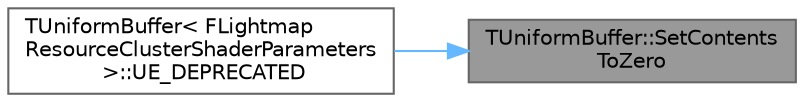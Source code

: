 digraph "TUniformBuffer::SetContentsToZero"
{
 // INTERACTIVE_SVG=YES
 // LATEX_PDF_SIZE
  bgcolor="transparent";
  edge [fontname=Helvetica,fontsize=10,labelfontname=Helvetica,labelfontsize=10];
  node [fontname=Helvetica,fontsize=10,shape=box,height=0.2,width=0.4];
  rankdir="RL";
  Node1 [id="Node000001",label="TUniformBuffer::SetContents\lToZero",height=0.2,width=0.4,color="gray40", fillcolor="grey60", style="filled", fontcolor="black",tooltip="Sets the contents of the uniform buffer to all zeros."];
  Node1 -> Node2 [id="edge1_Node000001_Node000002",dir="back",color="steelblue1",style="solid",tooltip=" "];
  Node2 [id="Node000002",label="TUniformBuffer\< FLightmap\lResourceClusterShaderParameters\l \>::UE_DEPRECATED",height=0.2,width=0.4,color="grey40", fillcolor="white", style="filled",URL="$d8/de6/classTUniformBuffer.html#a27350fa169665695555c347eb8707e92",tooltip=" "];
}
